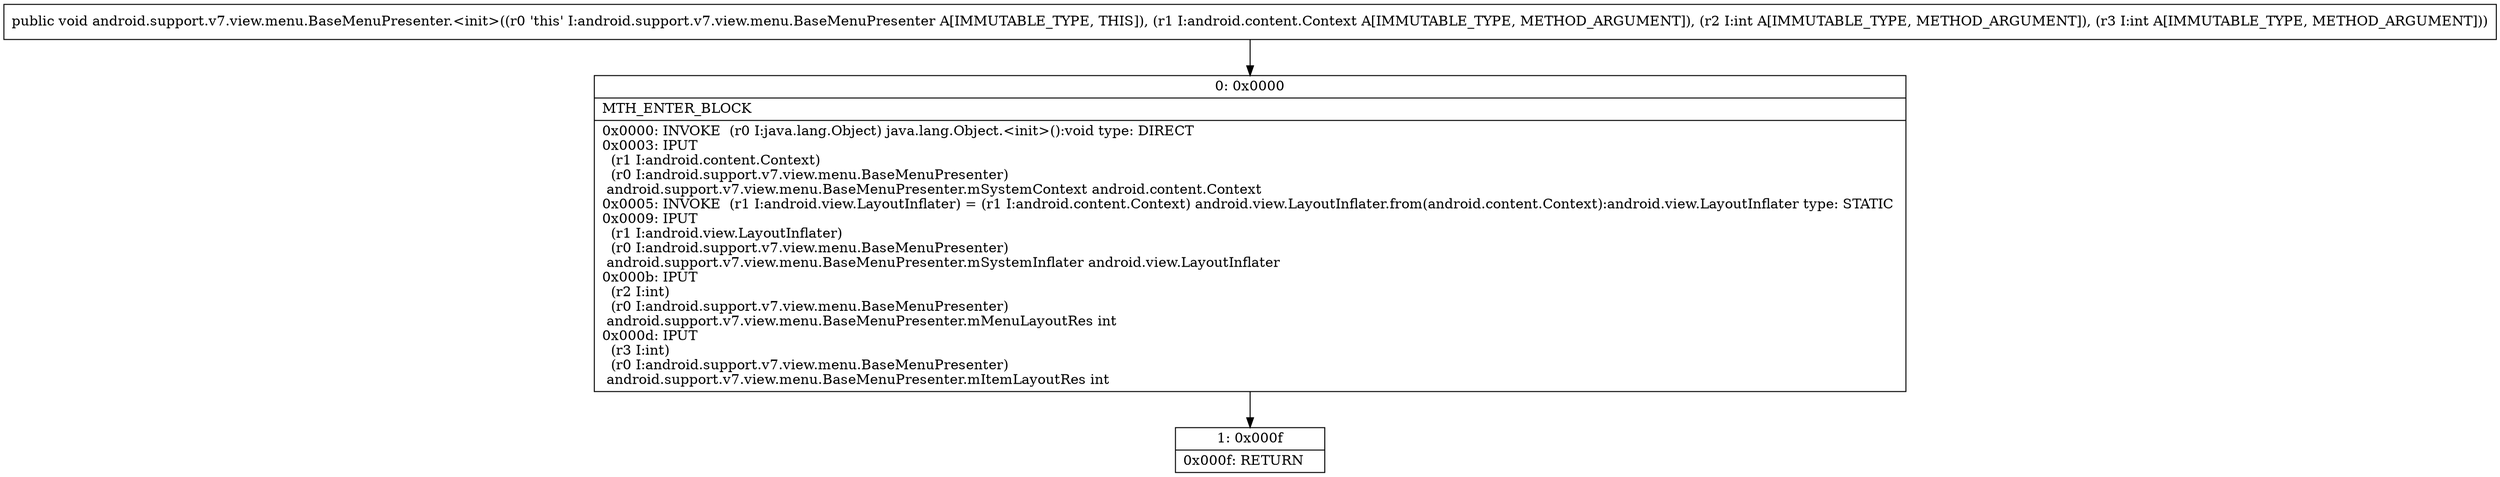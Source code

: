 digraph "CFG forandroid.support.v7.view.menu.BaseMenuPresenter.\<init\>(Landroid\/content\/Context;II)V" {
Node_0 [shape=record,label="{0\:\ 0x0000|MTH_ENTER_BLOCK\l|0x0000: INVOKE  (r0 I:java.lang.Object) java.lang.Object.\<init\>():void type: DIRECT \l0x0003: IPUT  \l  (r1 I:android.content.Context)\l  (r0 I:android.support.v7.view.menu.BaseMenuPresenter)\l android.support.v7.view.menu.BaseMenuPresenter.mSystemContext android.content.Context \l0x0005: INVOKE  (r1 I:android.view.LayoutInflater) = (r1 I:android.content.Context) android.view.LayoutInflater.from(android.content.Context):android.view.LayoutInflater type: STATIC \l0x0009: IPUT  \l  (r1 I:android.view.LayoutInflater)\l  (r0 I:android.support.v7.view.menu.BaseMenuPresenter)\l android.support.v7.view.menu.BaseMenuPresenter.mSystemInflater android.view.LayoutInflater \l0x000b: IPUT  \l  (r2 I:int)\l  (r0 I:android.support.v7.view.menu.BaseMenuPresenter)\l android.support.v7.view.menu.BaseMenuPresenter.mMenuLayoutRes int \l0x000d: IPUT  \l  (r3 I:int)\l  (r0 I:android.support.v7.view.menu.BaseMenuPresenter)\l android.support.v7.view.menu.BaseMenuPresenter.mItemLayoutRes int \l}"];
Node_1 [shape=record,label="{1\:\ 0x000f|0x000f: RETURN   \l}"];
MethodNode[shape=record,label="{public void android.support.v7.view.menu.BaseMenuPresenter.\<init\>((r0 'this' I:android.support.v7.view.menu.BaseMenuPresenter A[IMMUTABLE_TYPE, THIS]), (r1 I:android.content.Context A[IMMUTABLE_TYPE, METHOD_ARGUMENT]), (r2 I:int A[IMMUTABLE_TYPE, METHOD_ARGUMENT]), (r3 I:int A[IMMUTABLE_TYPE, METHOD_ARGUMENT])) }"];
MethodNode -> Node_0;
Node_0 -> Node_1;
}

